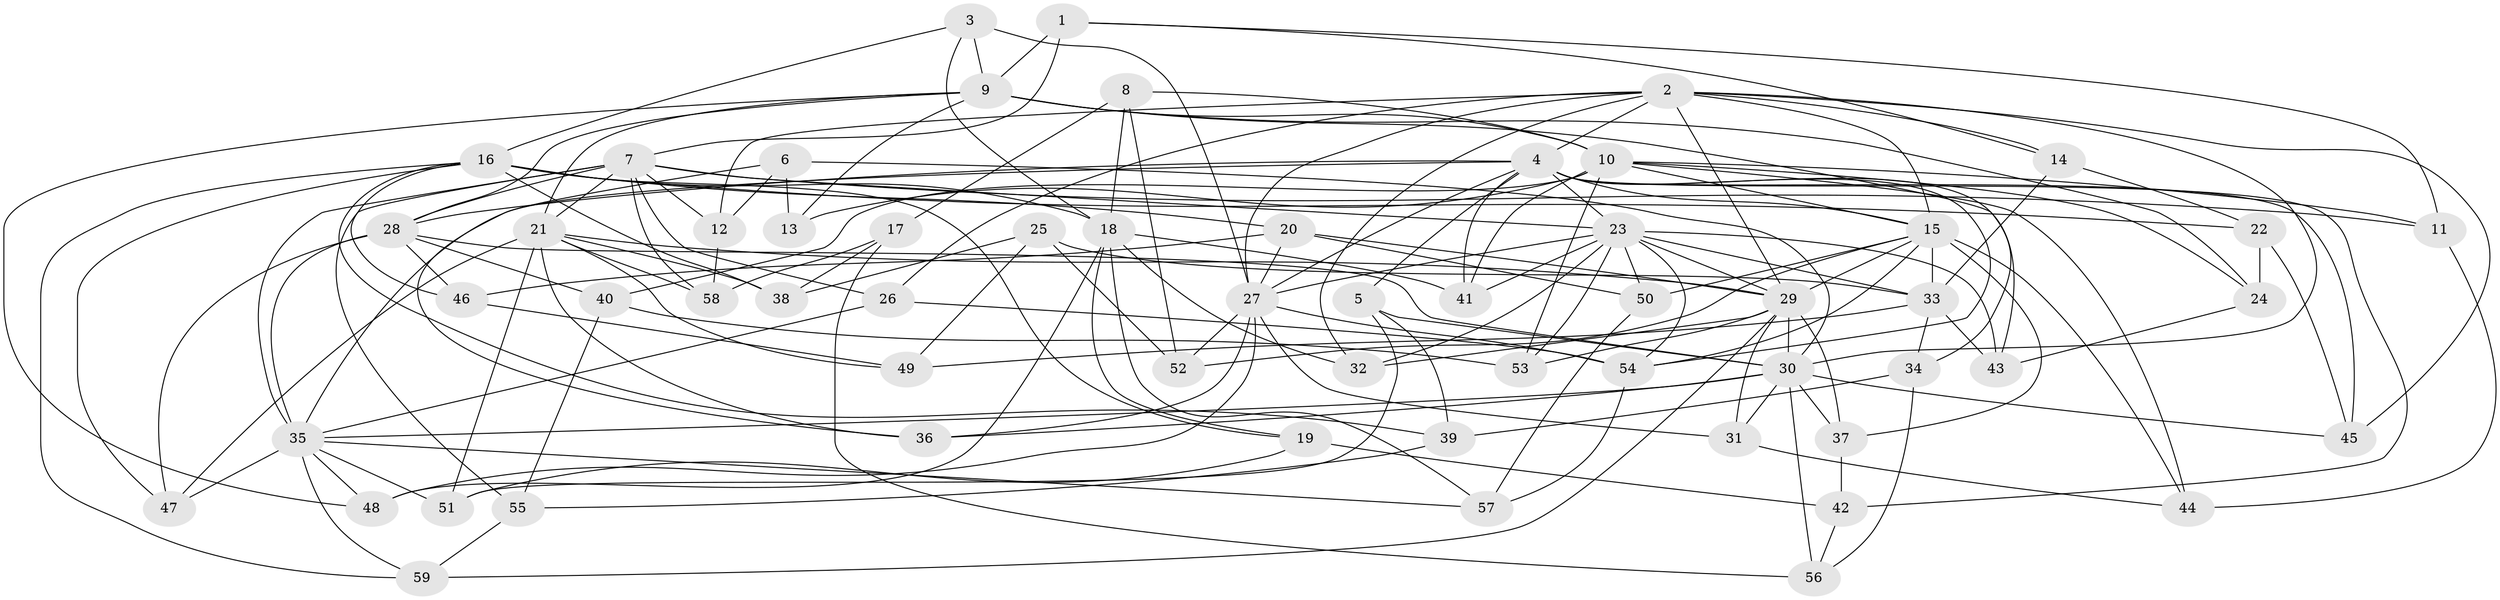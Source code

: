 // original degree distribution, {4: 1.0}
// Generated by graph-tools (version 1.1) at 2025/38/03/09/25 02:38:18]
// undirected, 59 vertices, 165 edges
graph export_dot {
graph [start="1"]
  node [color=gray90,style=filled];
  1;
  2;
  3;
  4;
  5;
  6;
  7;
  8;
  9;
  10;
  11;
  12;
  13;
  14;
  15;
  16;
  17;
  18;
  19;
  20;
  21;
  22;
  23;
  24;
  25;
  26;
  27;
  28;
  29;
  30;
  31;
  32;
  33;
  34;
  35;
  36;
  37;
  38;
  39;
  40;
  41;
  42;
  43;
  44;
  45;
  46;
  47;
  48;
  49;
  50;
  51;
  52;
  53;
  54;
  55;
  56;
  57;
  58;
  59;
  1 -- 7 [weight=1.0];
  1 -- 9 [weight=1.0];
  1 -- 11 [weight=1.0];
  1 -- 14 [weight=1.0];
  2 -- 4 [weight=1.0];
  2 -- 12 [weight=1.0];
  2 -- 14 [weight=1.0];
  2 -- 15 [weight=1.0];
  2 -- 26 [weight=1.0];
  2 -- 27 [weight=1.0];
  2 -- 29 [weight=1.0];
  2 -- 30 [weight=1.0];
  2 -- 32 [weight=1.0];
  2 -- 45 [weight=1.0];
  3 -- 9 [weight=1.0];
  3 -- 16 [weight=1.0];
  3 -- 18 [weight=1.0];
  3 -- 27 [weight=1.0];
  4 -- 5 [weight=1.0];
  4 -- 15 [weight=1.0];
  4 -- 23 [weight=1.0];
  4 -- 27 [weight=1.0];
  4 -- 28 [weight=1.0];
  4 -- 35 [weight=1.0];
  4 -- 41 [weight=1.0];
  4 -- 42 [weight=1.0];
  4 -- 43 [weight=1.0];
  4 -- 45 [weight=1.0];
  4 -- 54 [weight=1.0];
  5 -- 30 [weight=1.0];
  5 -- 39 [weight=1.0];
  5 -- 51 [weight=1.0];
  6 -- 12 [weight=1.0];
  6 -- 13 [weight=1.0];
  6 -- 30 [weight=1.0];
  6 -- 36 [weight=1.0];
  7 -- 11 [weight=1.0];
  7 -- 12 [weight=1.0];
  7 -- 21 [weight=2.0];
  7 -- 23 [weight=1.0];
  7 -- 26 [weight=1.0];
  7 -- 28 [weight=2.0];
  7 -- 35 [weight=1.0];
  7 -- 55 [weight=1.0];
  7 -- 58 [weight=1.0];
  8 -- 10 [weight=1.0];
  8 -- 17 [weight=1.0];
  8 -- 18 [weight=1.0];
  8 -- 52 [weight=1.0];
  9 -- 10 [weight=1.0];
  9 -- 13 [weight=2.0];
  9 -- 21 [weight=1.0];
  9 -- 24 [weight=1.0];
  9 -- 28 [weight=1.0];
  9 -- 34 [weight=1.0];
  9 -- 48 [weight=1.0];
  10 -- 11 [weight=1.0];
  10 -- 13 [weight=1.0];
  10 -- 15 [weight=1.0];
  10 -- 24 [weight=1.0];
  10 -- 40 [weight=1.0];
  10 -- 41 [weight=1.0];
  10 -- 44 [weight=1.0];
  10 -- 53 [weight=1.0];
  11 -- 44 [weight=1.0];
  12 -- 58 [weight=1.0];
  14 -- 22 [weight=1.0];
  14 -- 33 [weight=1.0];
  15 -- 29 [weight=1.0];
  15 -- 33 [weight=1.0];
  15 -- 37 [weight=1.0];
  15 -- 44 [weight=1.0];
  15 -- 50 [weight=1.0];
  15 -- 52 [weight=1.0];
  15 -- 54 [weight=1.0];
  16 -- 18 [weight=1.0];
  16 -- 19 [weight=1.0];
  16 -- 20 [weight=1.0];
  16 -- 22 [weight=1.0];
  16 -- 38 [weight=1.0];
  16 -- 39 [weight=1.0];
  16 -- 46 [weight=1.0];
  16 -- 47 [weight=1.0];
  16 -- 59 [weight=1.0];
  17 -- 38 [weight=1.0];
  17 -- 56 [weight=1.0];
  17 -- 58 [weight=1.0];
  18 -- 19 [weight=1.0];
  18 -- 32 [weight=1.0];
  18 -- 41 [weight=1.0];
  18 -- 48 [weight=1.0];
  18 -- 57 [weight=1.0];
  19 -- 42 [weight=1.0];
  19 -- 51 [weight=1.0];
  20 -- 27 [weight=1.0];
  20 -- 29 [weight=2.0];
  20 -- 46 [weight=1.0];
  20 -- 50 [weight=1.0];
  21 -- 29 [weight=1.0];
  21 -- 36 [weight=1.0];
  21 -- 38 [weight=1.0];
  21 -- 47 [weight=1.0];
  21 -- 49 [weight=1.0];
  21 -- 51 [weight=1.0];
  21 -- 58 [weight=1.0];
  22 -- 24 [weight=1.0];
  22 -- 45 [weight=1.0];
  23 -- 27 [weight=1.0];
  23 -- 29 [weight=1.0];
  23 -- 32 [weight=1.0];
  23 -- 33 [weight=2.0];
  23 -- 41 [weight=1.0];
  23 -- 43 [weight=1.0];
  23 -- 50 [weight=1.0];
  23 -- 53 [weight=1.0];
  23 -- 54 [weight=1.0];
  24 -- 43 [weight=1.0];
  25 -- 33 [weight=1.0];
  25 -- 38 [weight=1.0];
  25 -- 49 [weight=1.0];
  25 -- 52 [weight=1.0];
  26 -- 35 [weight=1.0];
  26 -- 54 [weight=1.0];
  27 -- 31 [weight=1.0];
  27 -- 36 [weight=1.0];
  27 -- 48 [weight=1.0];
  27 -- 52 [weight=1.0];
  27 -- 54 [weight=1.0];
  28 -- 30 [weight=2.0];
  28 -- 35 [weight=1.0];
  28 -- 40 [weight=1.0];
  28 -- 46 [weight=1.0];
  28 -- 47 [weight=1.0];
  29 -- 30 [weight=1.0];
  29 -- 31 [weight=1.0];
  29 -- 32 [weight=1.0];
  29 -- 37 [weight=1.0];
  29 -- 53 [weight=1.0];
  29 -- 59 [weight=1.0];
  30 -- 31 [weight=1.0];
  30 -- 35 [weight=1.0];
  30 -- 36 [weight=1.0];
  30 -- 37 [weight=1.0];
  30 -- 45 [weight=1.0];
  30 -- 56 [weight=1.0];
  31 -- 44 [weight=1.0];
  33 -- 34 [weight=1.0];
  33 -- 43 [weight=1.0];
  33 -- 49 [weight=1.0];
  34 -- 39 [weight=1.0];
  34 -- 56 [weight=1.0];
  35 -- 47 [weight=1.0];
  35 -- 48 [weight=1.0];
  35 -- 51 [weight=1.0];
  35 -- 57 [weight=1.0];
  35 -- 59 [weight=1.0];
  37 -- 42 [weight=1.0];
  39 -- 55 [weight=1.0];
  40 -- 53 [weight=1.0];
  40 -- 55 [weight=1.0];
  42 -- 56 [weight=1.0];
  46 -- 49 [weight=1.0];
  50 -- 57 [weight=1.0];
  54 -- 57 [weight=1.0];
  55 -- 59 [weight=1.0];
}
